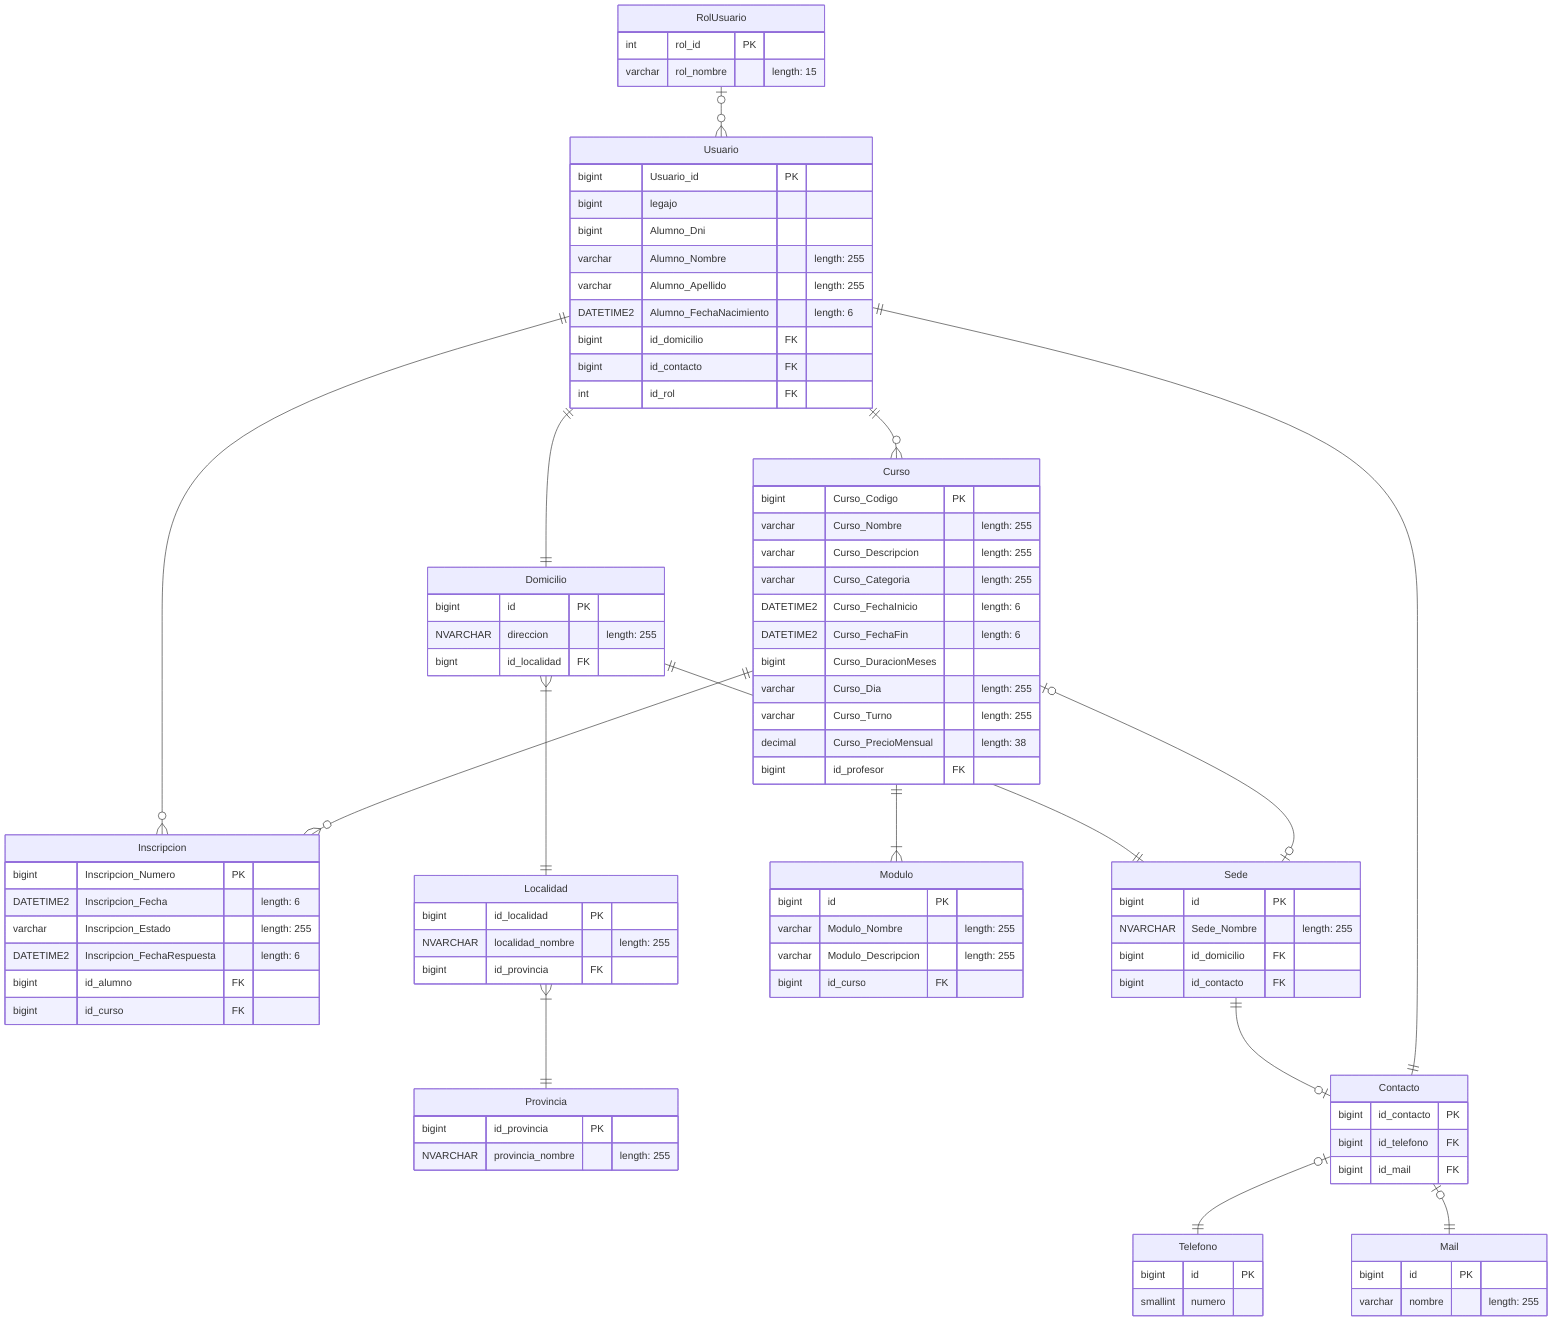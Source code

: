 %% TODO: DECIDIR CÓMO TOMAMOS EL LEGAJO

erDiagram
  Inscripcion {
    bigint Inscripcion_Numero PK
    DATETIME2 Inscripcion_Fecha "length: 6"
    varchar Inscripcion_Estado "length: 255"
    DATETIME2 Inscripcion_FechaRespuesta "length: 6"
    bigint id_alumno FK
    bigint id_curso FK
  }
  Usuario {
    bigint Usuario_id PK
    bigint legajo 
    bigint Alumno_Dni 
    varchar Alumno_Nombre "length: 255"
    varchar Alumno_Apellido "length: 255"
    DATETIME2 Alumno_FechaNacimiento "length: 6"
    bigint id_domicilio FK
    bigint id_contacto FK
    int id_rol FK
  }
  Domicilio {
    bigint id PK
    NVARCHAR direccion "length: 255"
    bignt id_localidad FK
  }
Localidad {
    bigint id_localidad PK
    NVARCHAR localidad_nombre "length: 255"
    bigint id_provincia FK
}
Provincia {
    bigint id_provincia PK
    NVARCHAR provincia_nombre "length: 255"
}

  Mail {
    bigint id PK
    varchar nombre "length: 255"
  }
  Telefono {
    bigint id PK
    smallint numero
  }
  Curso {
    bigint Curso_Codigo PK
    varchar Curso_Nombre "length: 255"
    varchar Curso_Descripcion "length: 255"
    varchar Curso_Categoria "length: 255"
    DATETIME2 Curso_FechaInicio "length: 6"
    DATETIME2 Curso_FechaFin "length: 6"
    bigint Curso_DuracionMeses
    varchar Curso_Dia "length: 255"
    varchar Curso_Turno "length: 255"
    decimal Curso_PrecioMensual "length: 38"
    bigint id_profesor FK
  }
  Modulo {
    bigint id PK
    varchar Modulo_Nombre "length: 255"
    varchar Modulo_Descripcion "length: 255"
    bigint id_curso FK
  }
  Sede {
    bigint id PK
    NVARCHAR Sede_Nombre "length: 255"
    bigint id_domicilio FK
    bigint id_contacto FK
  
  }
  RolUsuario {
    int rol_id PK
    varchar rol_nombre "length: 15"

  }
  Contacto {
    bigint id_contacto PK
    bigint id_telefono FK
    bigint id_mail FK
  }

RolUsuario |o--o{ Usuario : ""
Usuario ||--o{ Inscripcion: ""
Usuario ||--|| Domicilio: ""
Domicilio ||--|| Sede: ""
Curso ||--o{ Inscripcion: ""
Curso ||--|{ Modulo: ""
Curso |o--o| Sede: ""
Sede ||--o| Contacto: ""
Usuario ||--o{ Curso: ""
Domicilio }|--|| Localidad: ""
Localidad }|--|| Provincia: ""
Contacto ||--|| Usuario: ""
Contacto |o--|| Telefono: ""
Contacto |o--|| Mail: ""


%% Usuario: representa tanto al alumno como al profesor
%% Un Rol de Usuario lo pueden tener varios Usuarios